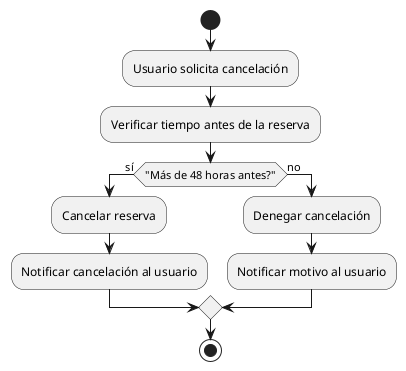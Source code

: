 @startuml
start
:Usuario solicita cancelación;
:Verificar tiempo antes de la reserva;
if ("Más de 48 horas antes?") then (sí)
  :Cancelar reserva;
  :Notificar cancelación al usuario;
else (no)
  :Denegar cancelación;
  :Notificar motivo al usuario;
endif
stop
@enduml
